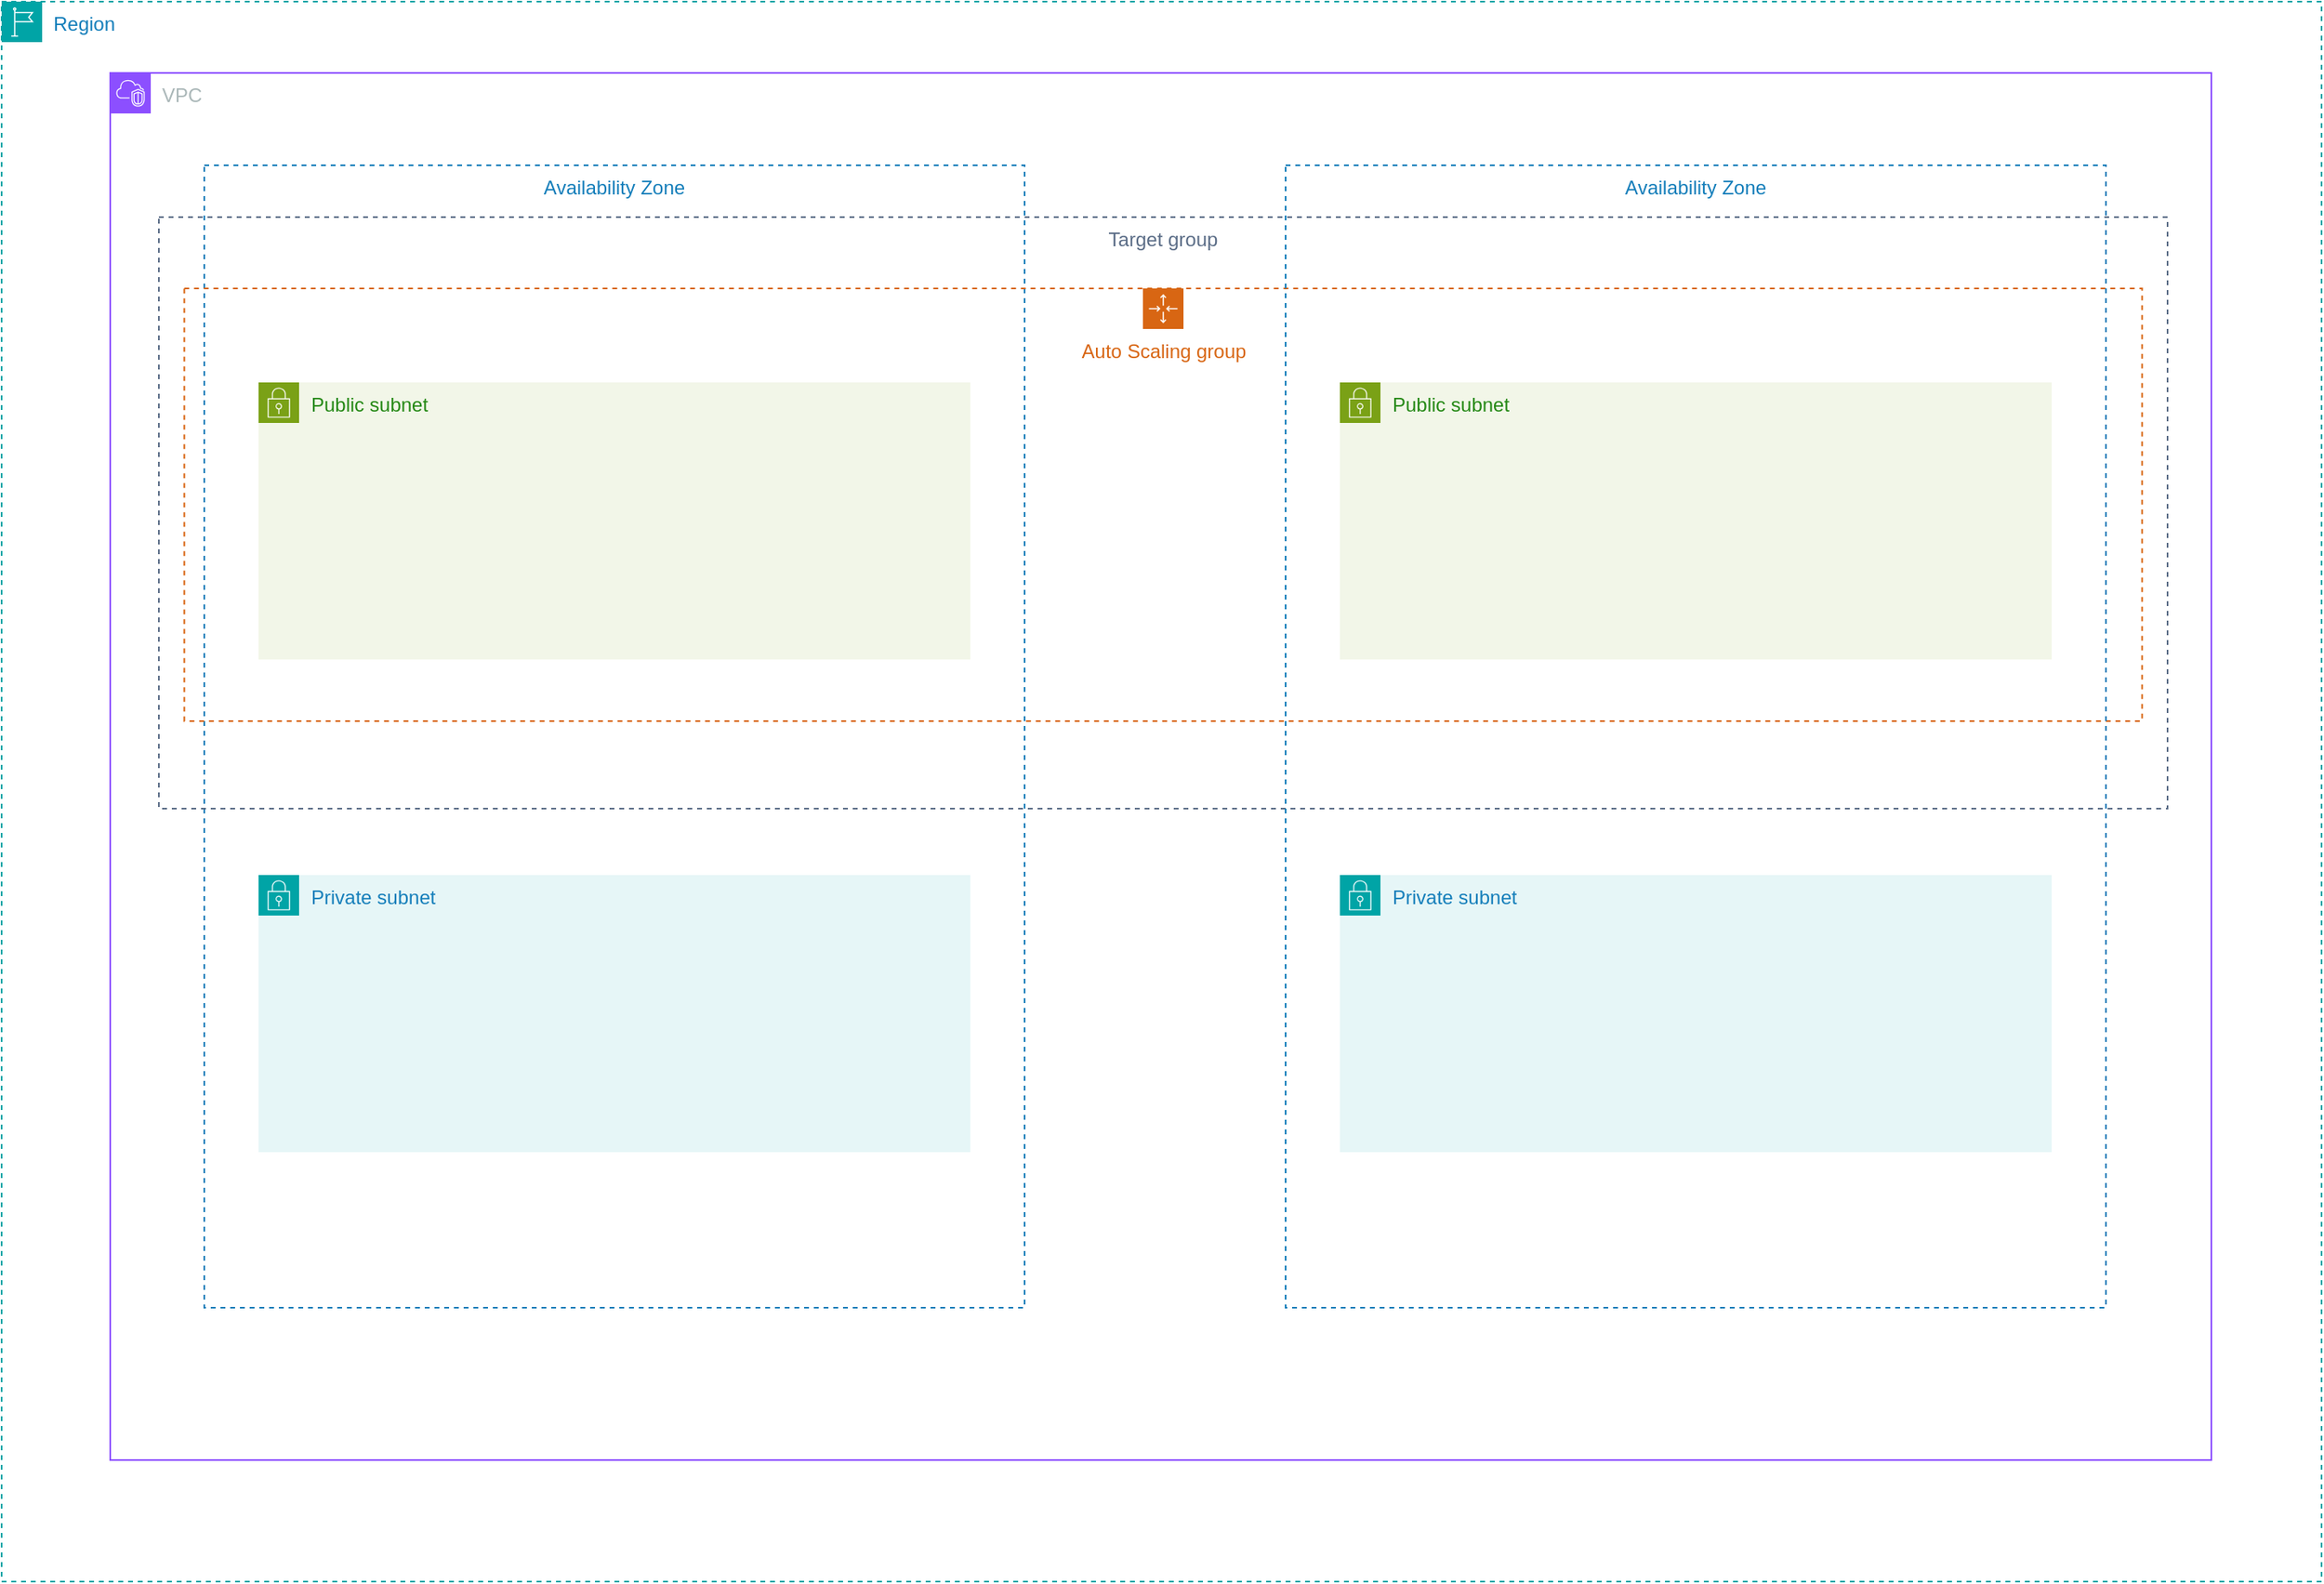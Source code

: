 <mxfile version="24.8.3">
  <diagram name="Page-1" id="zKtEOlf-RX8lsUsX2hbX">
    <mxGraphModel dx="2642" dy="1342" grid="0" gridSize="10" guides="1" tooltips="1" connect="1" arrows="1" fold="1" page="1" pageScale="1" pageWidth="1920" pageHeight="1200" math="0" shadow="0">
      <root>
        <mxCell id="0" />
        <mxCell id="1" parent="0" visible="0" />
        <object label="Region&amp;VPC" id="NY6FAFVr5IhHhDqzuG7F-34">
          <mxCell style="locked=1;" parent="0" />
        </object>
        <mxCell id="NY6FAFVr5IhHhDqzuG7F-35" value="Region" style="points=[[0,0],[0.25,0],[0.5,0],[0.75,0],[1,0],[1,0.25],[1,0.5],[1,0.75],[1,1],[0.75,1],[0.5,1],[0.25,1],[0,1],[0,0.75],[0,0.5],[0,0.25]];outlineConnect=0;gradientColor=none;html=1;whiteSpace=wrap;fontSize=12;fontStyle=0;container=1;pointerEvents=0;collapsible=0;recursiveResize=0;shape=mxgraph.aws4.group;grIcon=mxgraph.aws4.group_region;strokeColor=#00A4A6;fillColor=none;verticalAlign=top;align=left;spacingLeft=30;fontColor=#147EBA;dashed=1;movable=0;resizable=0;rotatable=0;deletable=0;editable=0;locked=1;connectable=0;" vertex="1" parent="NY6FAFVr5IhHhDqzuG7F-34">
          <mxGeometry x="168" y="163" width="1431" height="975" as="geometry" />
        </mxCell>
        <mxCell id="NY6FAFVr5IhHhDqzuG7F-77" value="VPC" style="points=[[0,0],[0.25,0],[0.5,0],[0.75,0],[1,0],[1,0.25],[1,0.5],[1,0.75],[1,1],[0.75,1],[0.5,1],[0.25,1],[0,1],[0,0.75],[0,0.5],[0,0.25]];outlineConnect=0;gradientColor=none;html=1;whiteSpace=wrap;fontSize=12;fontStyle=0;container=0;pointerEvents=0;collapsible=0;recursiveResize=0;shape=mxgraph.aws4.group;grIcon=mxgraph.aws4.group_vpc2;strokeColor=#8C4FFF;fillColor=none;verticalAlign=top;align=left;spacingLeft=30;fontColor=#AAB7B8;dashed=0;movable=0;resizable=0;rotatable=0;deletable=0;editable=0;locked=1;connectable=0;" vertex="1" parent="NY6FAFVr5IhHhDqzuG7F-34">
          <mxGeometry x="235" y="207" width="1296" height="856" as="geometry" />
        </mxCell>
        <object label="AZs" id="NY6FAFVr5IhHhDqzuG7F-62">
          <mxCell style="locked=1;" parent="0" />
        </object>
        <mxCell id="NY6FAFVr5IhHhDqzuG7F-78" value="Availability Zone" style="fillColor=none;strokeColor=#147EBA;dashed=1;verticalAlign=top;fontStyle=0;fontColor=#147EBA;whiteSpace=wrap;html=1;movable=1;resizable=1;rotatable=1;deletable=1;editable=1;locked=0;connectable=1;" vertex="1" parent="NY6FAFVr5IhHhDqzuG7F-62">
          <mxGeometry x="293" y="264" width="506" height="705" as="geometry" />
        </mxCell>
        <mxCell id="NY6FAFVr5IhHhDqzuG7F-82" value="" style="group;movable=0;resizable=0;rotatable=0;deletable=0;editable=0;locked=1;connectable=0;" vertex="1" connectable="0" parent="NY6FAFVr5IhHhDqzuG7F-62">
          <mxGeometry x="265" y="296" width="1239" height="365" as="geometry" />
        </mxCell>
        <mxCell id="NY6FAFVr5IhHhDqzuG7F-83" value="Target group" style="fillColor=none;strokeColor=#5A6C86;dashed=1;verticalAlign=top;fontStyle=0;fontColor=#5A6C86;whiteSpace=wrap;html=1;movable=0;resizable=0;rotatable=0;deletable=0;editable=0;locked=1;connectable=0;" vertex="1" parent="NY6FAFVr5IhHhDqzuG7F-82">
          <mxGeometry width="1239" height="365" as="geometry" />
        </mxCell>
        <mxCell id="NY6FAFVr5IhHhDqzuG7F-84" style="edgeStyle=orthogonalEdgeStyle;rounded=0;orthogonalLoop=1;jettySize=auto;html=1;exitX=0.5;exitY=1;exitDx=0;exitDy=0;" edge="1" parent="NY6FAFVr5IhHhDqzuG7F-82" source="NY6FAFVr5IhHhDqzuG7F-83" target="NY6FAFVr5IhHhDqzuG7F-83">
          <mxGeometry relative="1" as="geometry" />
        </mxCell>
        <mxCell id="NY6FAFVr5IhHhDqzuG7F-85" value="Auto Scaling group" style="points=[[0,0],[0.25,0],[0.5,0],[0.75,0],[1,0],[1,0.25],[1,0.5],[1,0.75],[1,1],[0.75,1],[0.5,1],[0.25,1],[0,1],[0,0.75],[0,0.5],[0,0.25]];outlineConnect=0;gradientColor=none;html=1;whiteSpace=wrap;fontSize=12;fontStyle=0;container=1;pointerEvents=0;collapsible=0;recursiveResize=0;shape=mxgraph.aws4.groupCenter;grIcon=mxgraph.aws4.group_auto_scaling_group;grStroke=1;strokeColor=#D86613;fillColor=none;verticalAlign=top;align=center;fontColor=#D86613;dashed=1;spacingTop=25;" vertex="1" parent="NY6FAFVr5IhHhDqzuG7F-82">
          <mxGeometry x="15.706" y="44" width="1207.589" height="267" as="geometry" />
        </mxCell>
        <mxCell id="NY6FAFVr5IhHhDqzuG7F-81" value="Public subnet" style="points=[[0,0],[0.25,0],[0.5,0],[0.75,0],[1,0],[1,0.25],[1,0.5],[1,0.75],[1,1],[0.75,1],[0.5,1],[0.25,1],[0,1],[0,0.75],[0,0.5],[0,0.25]];outlineConnect=0;gradientColor=none;html=1;whiteSpace=wrap;fontSize=12;fontStyle=0;container=1;pointerEvents=0;collapsible=0;recursiveResize=0;shape=mxgraph.aws4.group;grIcon=mxgraph.aws4.group_security_group;grStroke=0;strokeColor=#7AA116;fillColor=#F2F6E8;verticalAlign=top;align=left;spacingLeft=30;fontColor=#248814;dashed=0;" vertex="1" parent="NY6FAFVr5IhHhDqzuG7F-62">
          <mxGeometry x="326.5" y="398" width="439" height="171" as="geometry" />
        </mxCell>
        <mxCell id="NY6FAFVr5IhHhDqzuG7F-88" value="Private subnet" style="points=[[0,0],[0.25,0],[0.5,0],[0.75,0],[1,0],[1,0.25],[1,0.5],[1,0.75],[1,1],[0.75,1],[0.5,1],[0.25,1],[0,1],[0,0.75],[0,0.5],[0,0.25]];outlineConnect=0;gradientColor=none;html=1;whiteSpace=wrap;fontSize=12;fontStyle=0;container=1;pointerEvents=0;collapsible=0;recursiveResize=0;shape=mxgraph.aws4.group;grIcon=mxgraph.aws4.group_security_group;grStroke=0;strokeColor=#00A4A6;fillColor=#E6F6F7;verticalAlign=top;align=left;spacingLeft=30;fontColor=#147EBA;dashed=0;" vertex="1" parent="NY6FAFVr5IhHhDqzuG7F-62">
          <mxGeometry x="326.5" y="702" width="439" height="171" as="geometry" />
        </mxCell>
        <mxCell id="NY6FAFVr5IhHhDqzuG7F-92" value="Availability Zone" style="fillColor=none;strokeColor=#147EBA;dashed=1;verticalAlign=top;fontStyle=0;fontColor=#147EBA;whiteSpace=wrap;html=1;movable=1;resizable=1;rotatable=1;deletable=1;editable=1;locked=0;connectable=1;" vertex="1" parent="NY6FAFVr5IhHhDqzuG7F-62">
          <mxGeometry x="960" y="264" width="506" height="705" as="geometry" />
        </mxCell>
        <mxCell id="NY6FAFVr5IhHhDqzuG7F-93" value="Public subnet" style="points=[[0,0],[0.25,0],[0.5,0],[0.75,0],[1,0],[1,0.25],[1,0.5],[1,0.75],[1,1],[0.75,1],[0.5,1],[0.25,1],[0,1],[0,0.75],[0,0.5],[0,0.25]];outlineConnect=0;gradientColor=none;html=1;whiteSpace=wrap;fontSize=12;fontStyle=0;container=1;pointerEvents=0;collapsible=0;recursiveResize=0;shape=mxgraph.aws4.group;grIcon=mxgraph.aws4.group_security_group;grStroke=0;strokeColor=#7AA116;fillColor=#F2F6E8;verticalAlign=top;align=left;spacingLeft=30;fontColor=#248814;dashed=0;" vertex="1" parent="NY6FAFVr5IhHhDqzuG7F-62">
          <mxGeometry x="993.5" y="398" width="439" height="171" as="geometry" />
        </mxCell>
        <mxCell id="NY6FAFVr5IhHhDqzuG7F-94" value="Private subnet" style="points=[[0,0],[0.25,0],[0.5,0],[0.75,0],[1,0],[1,0.25],[1,0.5],[1,0.75],[1,1],[0.75,1],[0.5,1],[0.25,1],[0,1],[0,0.75],[0,0.5],[0,0.25]];outlineConnect=0;gradientColor=none;html=1;whiteSpace=wrap;fontSize=12;fontStyle=0;container=1;pointerEvents=0;collapsible=0;recursiveResize=0;shape=mxgraph.aws4.group;grIcon=mxgraph.aws4.group_security_group;grStroke=0;strokeColor=#00A4A6;fillColor=#E6F6F7;verticalAlign=top;align=left;spacingLeft=30;fontColor=#147EBA;dashed=0;" vertex="1" parent="NY6FAFVr5IhHhDqzuG7F-62">
          <mxGeometry x="993.5" y="702" width="439" height="171" as="geometry" />
        </mxCell>
      </root>
    </mxGraphModel>
  </diagram>
</mxfile>
